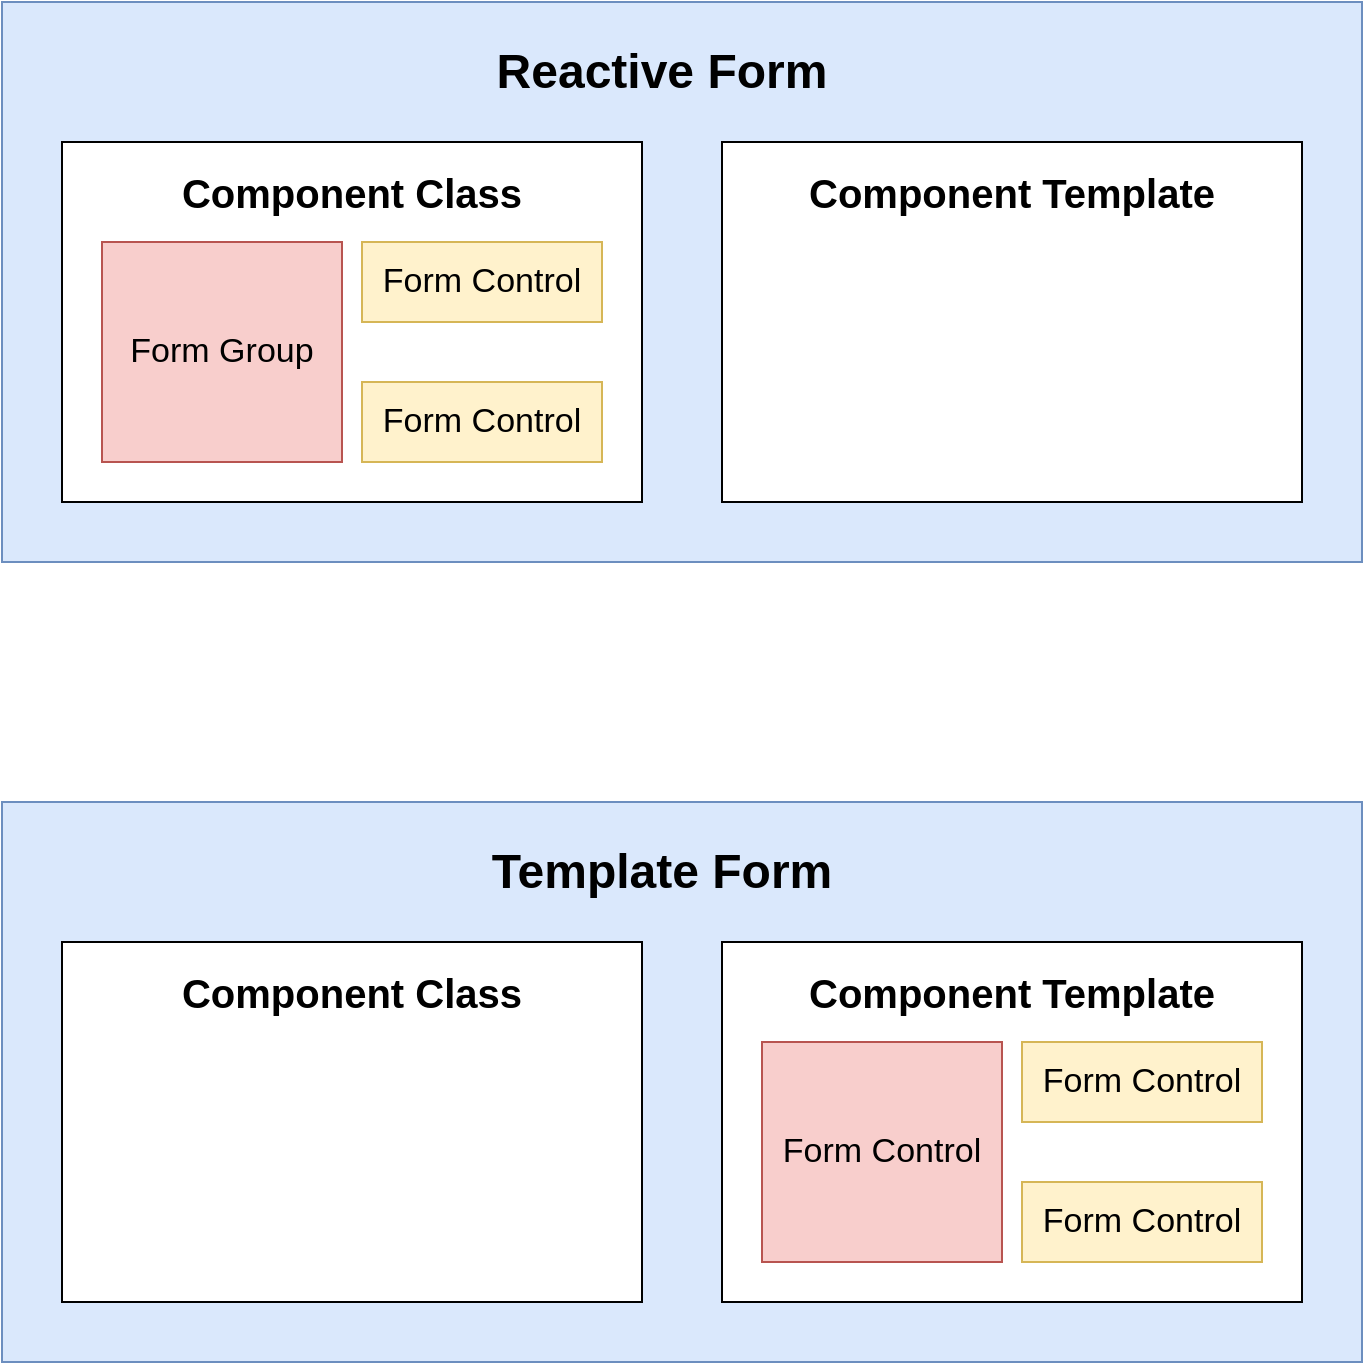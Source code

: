 <mxfile version="20.3.0" type="device"><diagram id="cLM98Q7PaAmR9itCCWLy" name="Page-1"><mxGraphModel dx="838" dy="1055" grid="1" gridSize="10" guides="1" tooltips="1" connect="1" arrows="1" fold="1" page="1" pageScale="1" pageWidth="850" pageHeight="1100" math="0" shadow="0"><root><mxCell id="0"/><mxCell id="1" parent="0"/><mxCell id="AOCaHyi3vdVUXdQOKW2k-1" value="" style="rounded=0;whiteSpace=wrap;html=1;fillColor=#dae8fc;strokeColor=#6c8ebf;" vertex="1" parent="1"><mxGeometry x="80" y="80" width="680" height="280" as="geometry"/></mxCell><mxCell id="AOCaHyi3vdVUXdQOKW2k-2" value="" style="rounded=0;whiteSpace=wrap;html=1;fillColor=#dae8fc;strokeColor=#6c8ebf;" vertex="1" parent="1"><mxGeometry x="80" y="480" width="680" height="280" as="geometry"/></mxCell><mxCell id="AOCaHyi3vdVUXdQOKW2k-3" value="Reactive Form" style="text;html=1;strokeColor=none;fillColor=none;align=center;verticalAlign=middle;whiteSpace=wrap;rounded=0;fontStyle=1;fontSize=24;" vertex="1" parent="1"><mxGeometry x="290" y="100" width="240" height="30" as="geometry"/></mxCell><mxCell id="AOCaHyi3vdVUXdQOKW2k-4" value="Template Form" style="text;html=1;strokeColor=none;fillColor=none;align=center;verticalAlign=middle;whiteSpace=wrap;rounded=0;fontStyle=1;fontSize=24;" vertex="1" parent="1"><mxGeometry x="290" y="500" width="240" height="30" as="geometry"/></mxCell><mxCell id="AOCaHyi3vdVUXdQOKW2k-5" value="" style="rounded=0;whiteSpace=wrap;html=1;fontSize=24;" vertex="1" parent="1"><mxGeometry x="110" y="150" width="290" height="180" as="geometry"/></mxCell><mxCell id="AOCaHyi3vdVUXdQOKW2k-6" value="" style="rounded=0;whiteSpace=wrap;html=1;fontSize=24;" vertex="1" parent="1"><mxGeometry x="440" y="150" width="290" height="180" as="geometry"/></mxCell><mxCell id="AOCaHyi3vdVUXdQOKW2k-7" value="" style="rounded=0;whiteSpace=wrap;html=1;fontSize=24;" vertex="1" parent="1"><mxGeometry x="110" y="550" width="290" height="180" as="geometry"/></mxCell><mxCell id="AOCaHyi3vdVUXdQOKW2k-8" value="" style="rounded=0;whiteSpace=wrap;html=1;fontSize=24;" vertex="1" parent="1"><mxGeometry x="440" y="550" width="290" height="180" as="geometry"/></mxCell><mxCell id="AOCaHyi3vdVUXdQOKW2k-9" value="Component Class" style="text;html=1;strokeColor=none;fillColor=none;align=center;verticalAlign=middle;whiteSpace=wrap;rounded=0;fontSize=20;fontStyle=1" vertex="1" parent="1"><mxGeometry x="145" y="160" width="220" height="30" as="geometry"/></mxCell><mxCell id="AOCaHyi3vdVUXdQOKW2k-10" value="Component Template" style="text;html=1;strokeColor=none;fillColor=none;align=center;verticalAlign=middle;whiteSpace=wrap;rounded=0;fontSize=20;fontStyle=1" vertex="1" parent="1"><mxGeometry x="475" y="160" width="220" height="30" as="geometry"/></mxCell><mxCell id="AOCaHyi3vdVUXdQOKW2k-11" value="Component Class" style="text;html=1;strokeColor=none;fillColor=none;align=center;verticalAlign=middle;whiteSpace=wrap;rounded=0;fontSize=20;fontStyle=1" vertex="1" parent="1"><mxGeometry x="145" y="560" width="220" height="30" as="geometry"/></mxCell><mxCell id="AOCaHyi3vdVUXdQOKW2k-12" value="Component Template" style="text;html=1;strokeColor=none;fillColor=none;align=center;verticalAlign=middle;whiteSpace=wrap;rounded=0;fontSize=20;fontStyle=1" vertex="1" parent="1"><mxGeometry x="475" y="560" width="220" height="30" as="geometry"/></mxCell><mxCell id="AOCaHyi3vdVUXdQOKW2k-13" value="Form Group" style="rounded=0;whiteSpace=wrap;html=1;fontSize=17;fillColor=#f8cecc;strokeColor=#b85450;" vertex="1" parent="1"><mxGeometry x="130" y="200" width="120" height="110" as="geometry"/></mxCell><mxCell id="AOCaHyi3vdVUXdQOKW2k-14" value="Form Control" style="rounded=0;whiteSpace=wrap;html=1;fontSize=17;fillColor=#fff2cc;strokeColor=#d6b656;" vertex="1" parent="1"><mxGeometry x="260" y="200" width="120" height="40" as="geometry"/></mxCell><mxCell id="AOCaHyi3vdVUXdQOKW2k-15" value="Form Control" style="rounded=0;whiteSpace=wrap;html=1;fontSize=17;fillColor=#fff2cc;strokeColor=#d6b656;" vertex="1" parent="1"><mxGeometry x="260" y="270" width="120" height="40" as="geometry"/></mxCell><mxCell id="AOCaHyi3vdVUXdQOKW2k-16" value="Form Control" style="rounded=0;whiteSpace=wrap;html=1;fontSize=17;fillColor=#f8cecc;strokeColor=#b85450;" vertex="1" parent="1"><mxGeometry x="460" y="600" width="120" height="110" as="geometry"/></mxCell><mxCell id="AOCaHyi3vdVUXdQOKW2k-17" value="Form Control" style="rounded=0;whiteSpace=wrap;html=1;fontSize=17;fillColor=#fff2cc;strokeColor=#d6b656;" vertex="1" parent="1"><mxGeometry x="590" y="600" width="120" height="40" as="geometry"/></mxCell><mxCell id="AOCaHyi3vdVUXdQOKW2k-18" value="Form Control" style="rounded=0;whiteSpace=wrap;html=1;fontSize=17;fillColor=#fff2cc;strokeColor=#d6b656;" vertex="1" parent="1"><mxGeometry x="590" y="670" width="120" height="40" as="geometry"/></mxCell></root></mxGraphModel></diagram></mxfile>